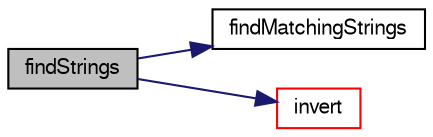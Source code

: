 digraph "findStrings"
{
  bgcolor="transparent";
  edge [fontname="FreeSans",fontsize="10",labelfontname="FreeSans",labelfontsize="10"];
  node [fontname="FreeSans",fontsize="10",shape=record];
  rankdir="LR";
  Node1 [label="findStrings",height=0.2,width=0.4,color="black", fillcolor="grey75", style="filled" fontcolor="black"];
  Node1 -> Node2 [color="midnightblue",fontsize="10",style="solid",fontname="FreeSans"];
  Node2 [label="findMatchingStrings",height=0.2,width=0.4,color="black",URL="$a10237.html#a6f0e89537651a4173e2955ba9c521839",tooltip="Return list indices for matching strings. "];
  Node1 -> Node3 [color="midnightblue",fontsize="10",style="solid",fontname="FreeSans"];
  Node3 [label="invert",height=0.2,width=0.4,color="red",URL="$a10237.html#a327595a4510d001734d50819f3ee744d",tooltip="Invert one-to-one map. Unmapped elements will be -1. "];
}
